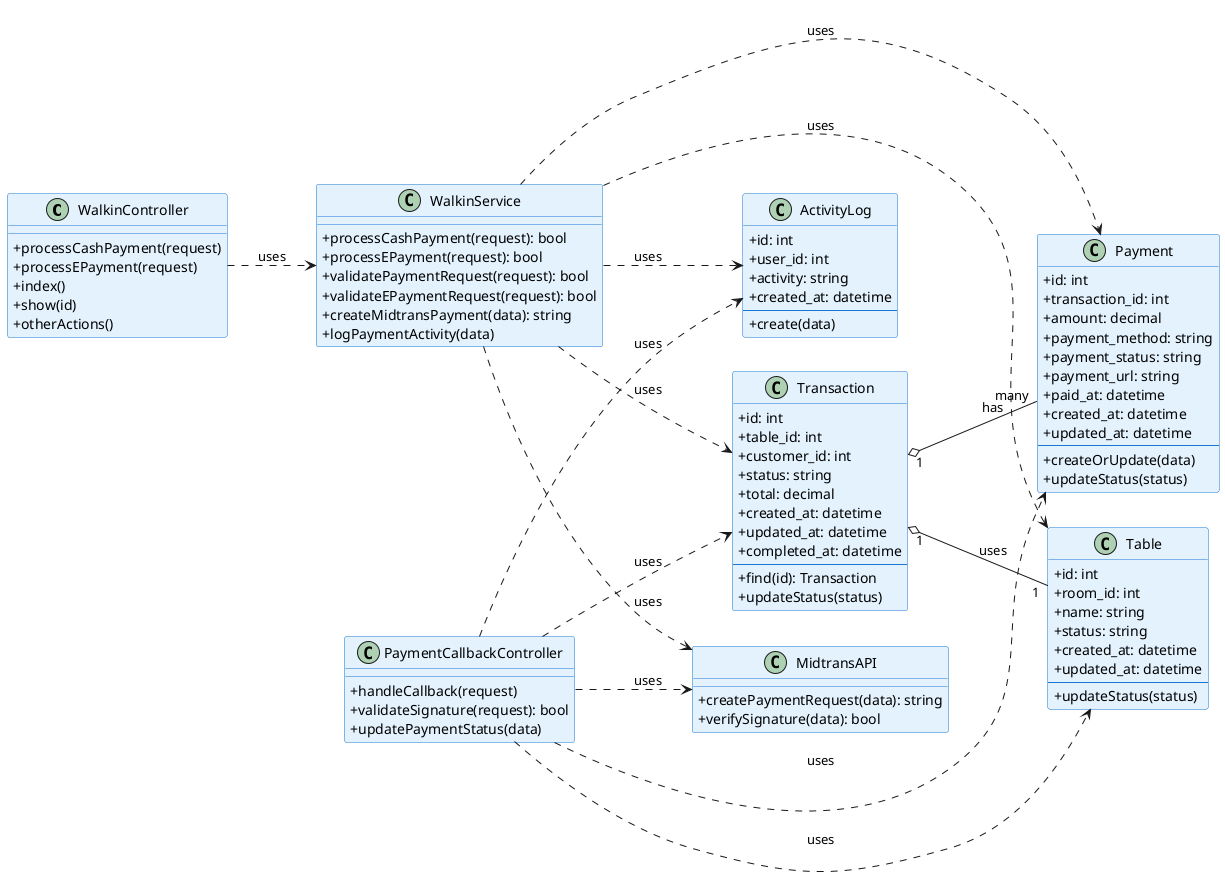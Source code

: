 @startuml Class Diagram - Admin Walk-In Payment (Cash & E-Payment)

left to right direction

' Styling
skinparam classAttributeIconSize 0
skinparam class {
    BackgroundColor #E3F2FD
    BorderColor #1976D2
}

' === WalkinController ===
class WalkinController {
    +processCashPayment(request)
    +processEPayment(request)
    +index()
    +show(id)
    +otherActions()
}

' === WalkinService ===
class WalkinService {
    +processCashPayment(request): bool
    +processEPayment(request): bool
    +validatePaymentRequest(request): bool
    +validateEPaymentRequest(request): bool
    +createMidtransPayment(data): string
    +logPaymentActivity(data)
}

' === Transaction ===
class Transaction {
    +id: int
    +table_id: int
    +customer_id: int
    +status: string
    +total: decimal
    +created_at: datetime
    +updated_at: datetime
    +completed_at: datetime
    --
    +find(id): Transaction
    +updateStatus(status)
}

' === Payment ===
class Payment {
    +id: int
    +transaction_id: int
    +amount: decimal
    +payment_method: string
    +payment_status: string
    +payment_url: string
    +paid_at: datetime
    +created_at: datetime
    +updated_at: datetime
    --
    +createOrUpdate(data)
    +updateStatus(status)
}

' === Table ===
class Table {
    +id: int
    +room_id: int
    +name: string
    +status: string
    +created_at: datetime
    +updated_at: datetime
    --
    +updateStatus(status)
}

' === ActivityLog ===
class ActivityLog {
    +id: int
    +user_id: int
    +activity: string
    +created_at: datetime
    --
    +create(data)
}

' === MidtransAPI ===
class MidtransAPI {
    +createPaymentRequest(data): string
    +verifySignature(data): bool
}

' === PaymentCallbackController ===
class PaymentCallbackController {
    +handleCallback(request)
    +validateSignature(request): bool
    +updatePaymentStatus(data)
}

' === Relasi ===
WalkinController ..> WalkinService : uses
WalkinService ..> Transaction : uses
WalkinService ..> Payment : uses
WalkinService ..> Table : uses
WalkinService ..> ActivityLog : uses
WalkinService ..> MidtransAPI : uses
PaymentCallbackController ..> Payment : uses
PaymentCallbackController ..> Transaction : uses
PaymentCallbackController ..> Table : uses
PaymentCallbackController ..> ActivityLog : uses
PaymentCallbackController ..> MidtransAPI : uses
Transaction "1" o-- "many" Payment : has
Transaction "1" o-- "1" Table : uses

@enduml